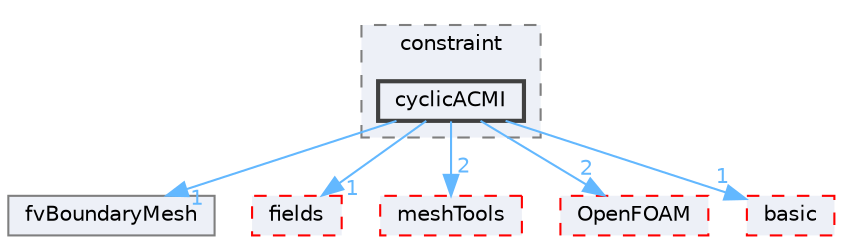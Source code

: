 digraph "src/finiteVolume/fvMesh/fvPatches/constraint/cyclicACMI"
{
 // LATEX_PDF_SIZE
  bgcolor="transparent";
  edge [fontname=Helvetica,fontsize=10,labelfontname=Helvetica,labelfontsize=10];
  node [fontname=Helvetica,fontsize=10,shape=box,height=0.2,width=0.4];
  compound=true
  subgraph clusterdir_9b55a90ed6410b18bd357d7a8a7e772f {
    graph [ bgcolor="#edf0f7", pencolor="grey50", label="constraint", fontname=Helvetica,fontsize=10 style="filled,dashed", URL="dir_9b55a90ed6410b18bd357d7a8a7e772f.html",tooltip=""]
  dir_26129b1e3eca3f917821eb24da70d4c2 [label="cyclicACMI", fillcolor="#edf0f7", color="grey25", style="filled,bold", URL="dir_26129b1e3eca3f917821eb24da70d4c2.html",tooltip=""];
  }
  dir_0eb9bd8db55e645cc7c2ca38de05b9c6 [label="fvBoundaryMesh", fillcolor="#edf0f7", color="grey50", style="filled", URL="dir_0eb9bd8db55e645cc7c2ca38de05b9c6.html",tooltip=""];
  dir_25ab4a83a983f7bb7a38b7f63bb141b7 [label="fields", fillcolor="#edf0f7", color="red", style="filled,dashed", URL="dir_25ab4a83a983f7bb7a38b7f63bb141b7.html",tooltip=""];
  dir_ae30ad0bef50cf391b24c614251bb9fd [label="meshTools", fillcolor="#edf0f7", color="red", style="filled,dashed", URL="dir_ae30ad0bef50cf391b24c614251bb9fd.html",tooltip=""];
  dir_c5473ff19b20e6ec4dfe5c310b3778a8 [label="OpenFOAM", fillcolor="#edf0f7", color="red", style="filled,dashed", URL="dir_c5473ff19b20e6ec4dfe5c310b3778a8.html",tooltip=""];
  dir_dfff1aaafb0557c9fd59e388c1b38ebc [label="basic", fillcolor="#edf0f7", color="red", style="filled,dashed", URL="dir_dfff1aaafb0557c9fd59e388c1b38ebc.html",tooltip=""];
  dir_26129b1e3eca3f917821eb24da70d4c2->dir_0eb9bd8db55e645cc7c2ca38de05b9c6 [headlabel="1", labeldistance=1.5 headhref="dir_000765_001533.html" href="dir_000765_001533.html" color="steelblue1" fontcolor="steelblue1"];
  dir_26129b1e3eca3f917821eb24da70d4c2->dir_25ab4a83a983f7bb7a38b7f63bb141b7 [headlabel="1", labeldistance=1.5 headhref="dir_000765_001332.html" href="dir_000765_001332.html" color="steelblue1" fontcolor="steelblue1"];
  dir_26129b1e3eca3f917821eb24da70d4c2->dir_ae30ad0bef50cf391b24c614251bb9fd [headlabel="2", labeldistance=1.5 headhref="dir_000765_002382.html" href="dir_000765_002382.html" color="steelblue1" fontcolor="steelblue1"];
  dir_26129b1e3eca3f917821eb24da70d4c2->dir_c5473ff19b20e6ec4dfe5c310b3778a8 [headlabel="2", labeldistance=1.5 headhref="dir_000765_002695.html" href="dir_000765_002695.html" color="steelblue1" fontcolor="steelblue1"];
  dir_26129b1e3eca3f917821eb24da70d4c2->dir_dfff1aaafb0557c9fd59e388c1b38ebc [headlabel="1", labeldistance=1.5 headhref="dir_000765_000210.html" href="dir_000765_000210.html" color="steelblue1" fontcolor="steelblue1"];
}
